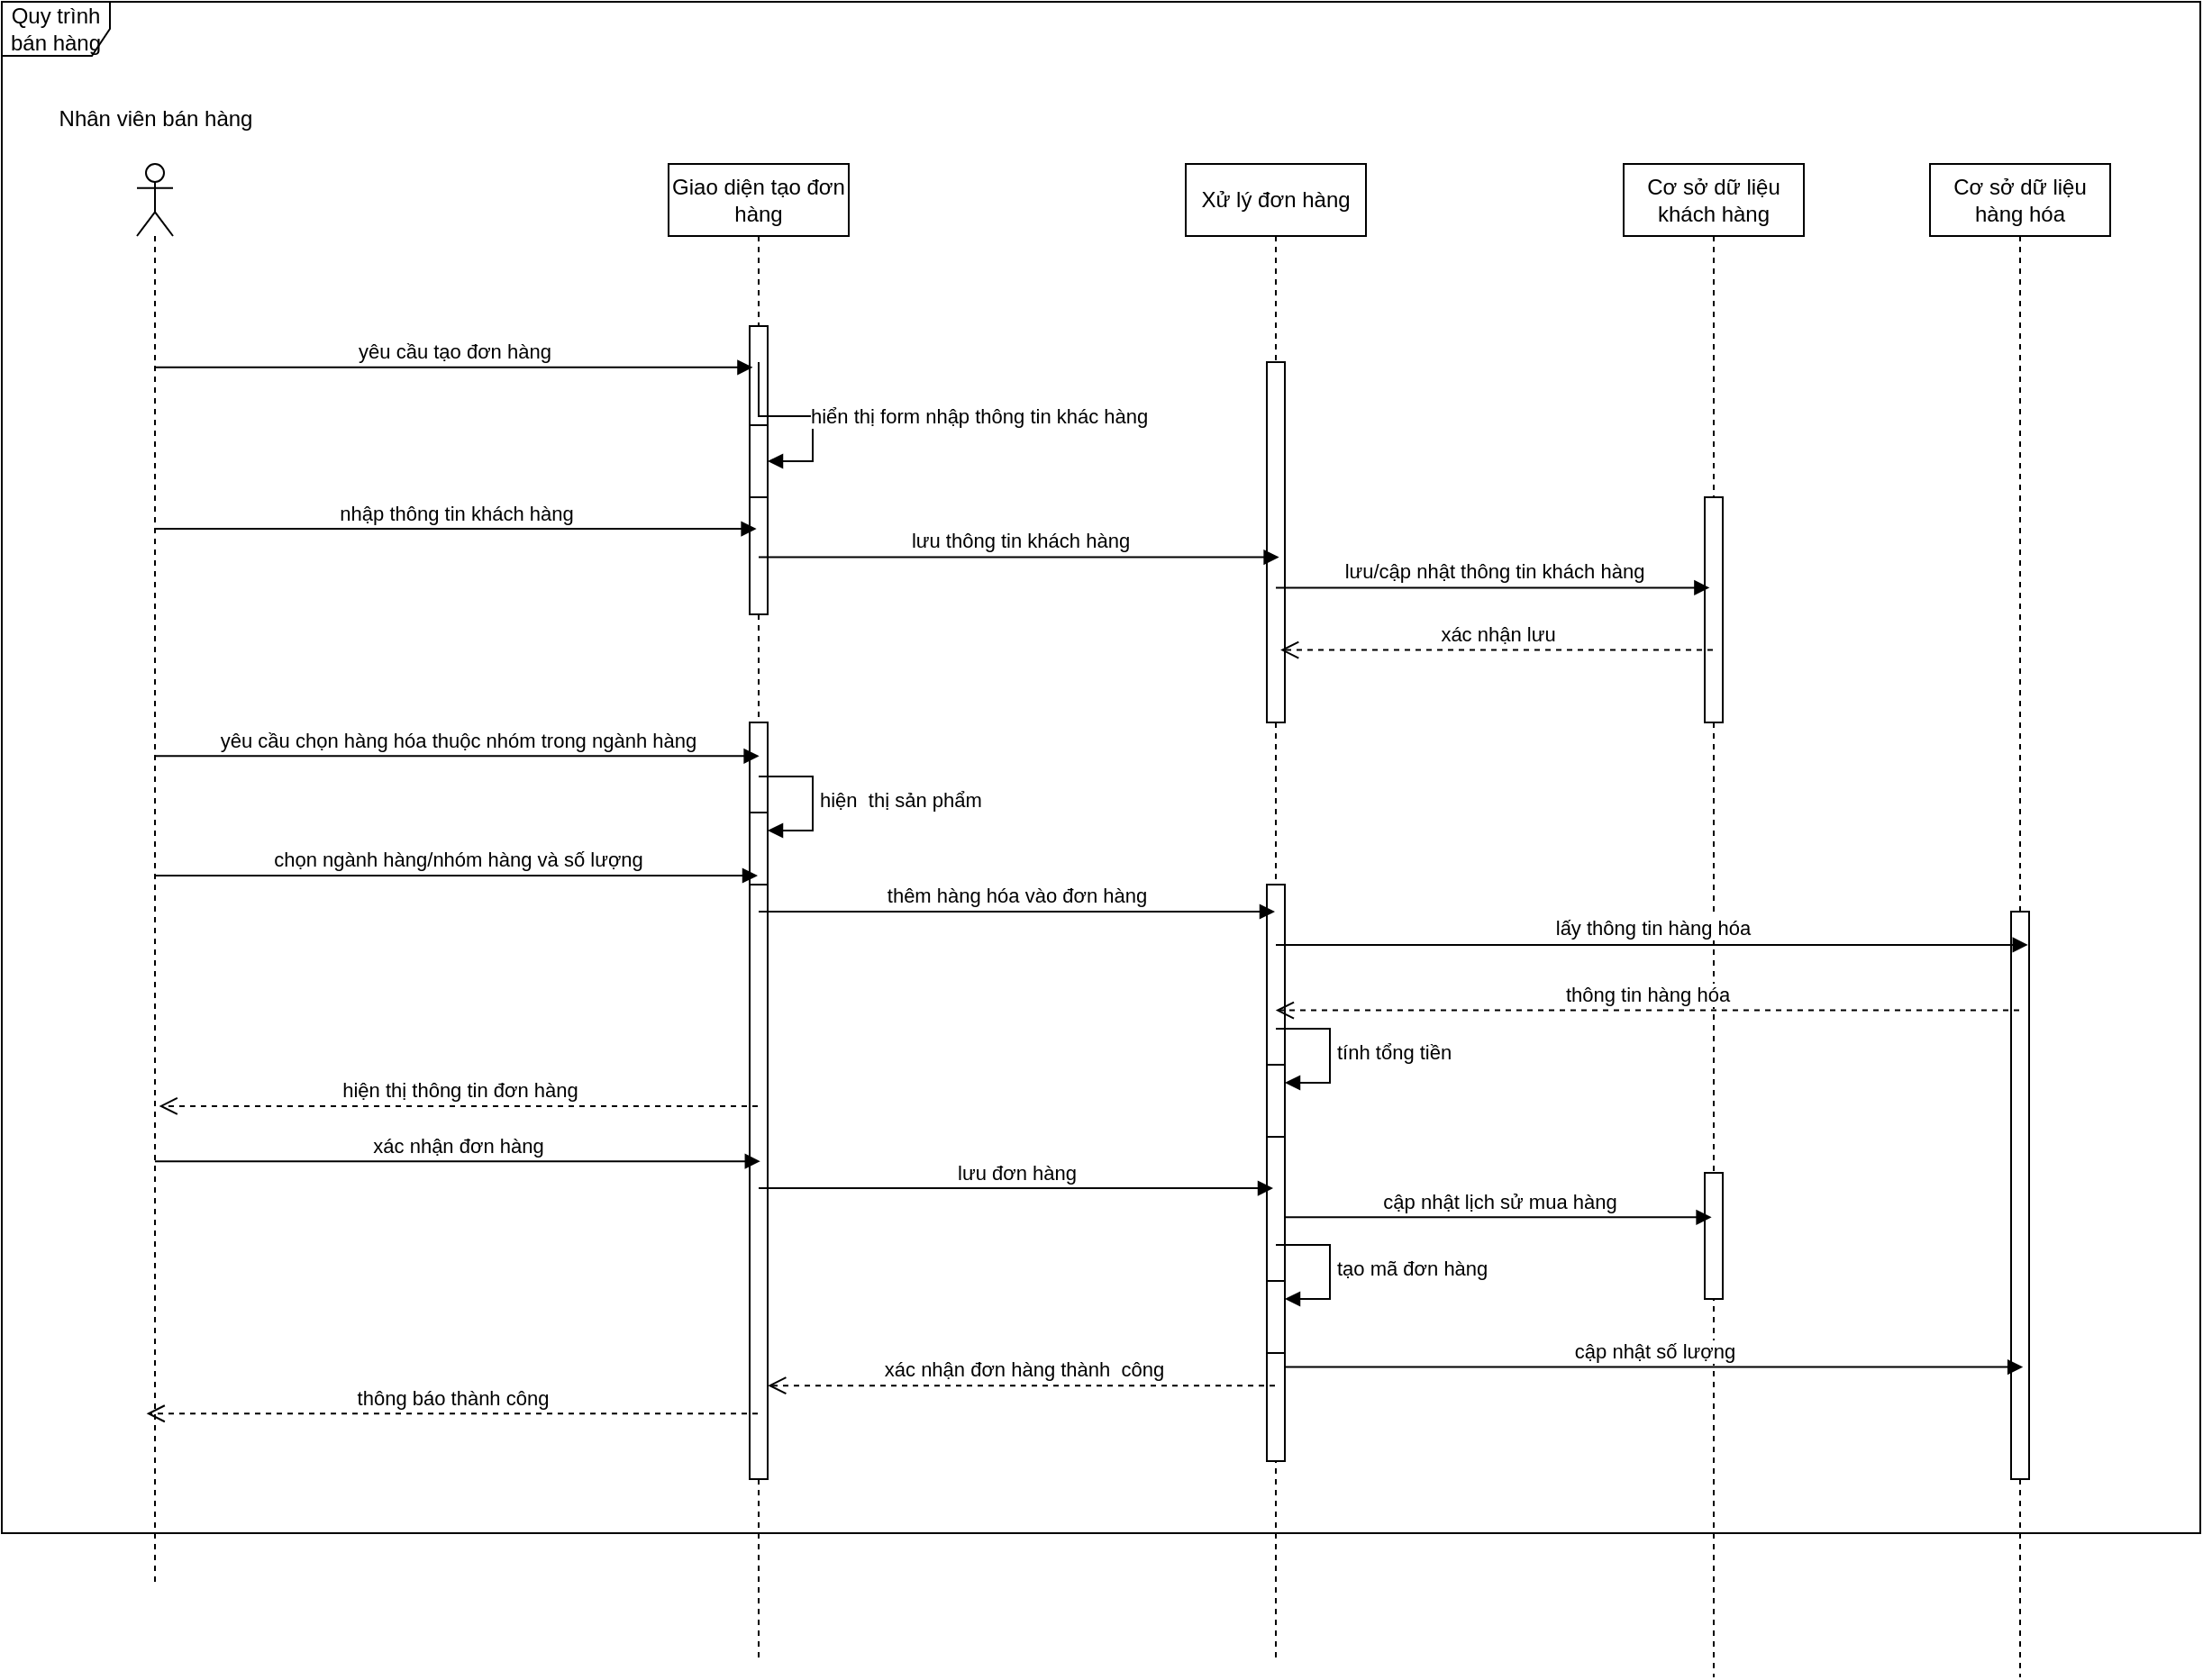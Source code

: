 <mxfile version="26.2.10">
  <diagram name="Page-1" id="MNgap9OzmF2XqjjjabuJ">
    <mxGraphModel dx="1328" dy="828" grid="1" gridSize="10" guides="1" tooltips="1" connect="1" arrows="1" fold="1" page="1" pageScale="1" pageWidth="1654" pageHeight="2336" math="0" shadow="0">
      <root>
        <mxCell id="0" />
        <mxCell id="1" parent="0" />
        <mxCell id="o7Av_bA0d3k9S3VA18wf-1" value="Quy trình bán hàng" style="shape=umlFrame;whiteSpace=wrap;html=1;pointerEvents=0;" parent="1" vertex="1">
          <mxGeometry x="170" y="90" width="1220" height="850" as="geometry" />
        </mxCell>
        <mxCell id="o7Av_bA0d3k9S3VA18wf-2" value="" style="shape=umlLifeline;perimeter=lifelinePerimeter;whiteSpace=wrap;html=1;container=1;dropTarget=0;collapsible=0;recursiveResize=0;outlineConnect=0;portConstraint=eastwest;newEdgeStyle={&quot;curved&quot;:0,&quot;rounded&quot;:0};participant=umlActor;size=40;" parent="1" vertex="1">
          <mxGeometry x="245" y="180" width="20" height="790" as="geometry" />
        </mxCell>
        <mxCell id="o7Av_bA0d3k9S3VA18wf-3" value="Nhân viên bán hàng" style="text;html=1;align=center;verticalAlign=middle;resizable=0;points=[];autosize=1;strokeColor=none;fillColor=none;" parent="1" vertex="1">
          <mxGeometry x="190" y="140" width="130" height="30" as="geometry" />
        </mxCell>
        <mxCell id="o7Av_bA0d3k9S3VA18wf-4" value="Giao diện tạo đơn hàng" style="shape=umlLifeline;perimeter=lifelinePerimeter;whiteSpace=wrap;html=1;container=1;dropTarget=0;collapsible=0;recursiveResize=0;outlineConnect=0;portConstraint=eastwest;newEdgeStyle={&quot;curved&quot;:0,&quot;rounded&quot;:0};" parent="1" vertex="1">
          <mxGeometry x="540" y="180" width="100" height="830" as="geometry" />
        </mxCell>
        <mxCell id="o7Av_bA0d3k9S3VA18wf-9" value="" style="html=1;points=[[0,0,0,0,5],[0,1,0,0,-5],[1,0,0,0,5],[1,1,0,0,-5]];perimeter=orthogonalPerimeter;outlineConnect=0;targetShapes=umlLifeline;portConstraint=eastwest;newEdgeStyle={&quot;curved&quot;:0,&quot;rounded&quot;:0};" parent="o7Av_bA0d3k9S3VA18wf-4" vertex="1">
          <mxGeometry x="45" y="90" width="10" height="160" as="geometry" />
        </mxCell>
        <mxCell id="thCw9RwuK_3OyBHuXXQf-40" value="" style="html=1;points=[[0,0,0,0,5],[0,1,0,0,-5],[1,0,0,0,5],[1,1,0,0,-5]];perimeter=orthogonalPerimeter;outlineConnect=0;targetShapes=umlLifeline;portConstraint=eastwest;newEdgeStyle={&quot;curved&quot;:0,&quot;rounded&quot;:0};" vertex="1" parent="o7Av_bA0d3k9S3VA18wf-4">
          <mxGeometry x="45" y="145" width="10" height="40" as="geometry" />
        </mxCell>
        <mxCell id="thCw9RwuK_3OyBHuXXQf-41" value="hiển thị form nhập thông tin khác hàng" style="html=1;align=left;spacingLeft=2;endArrow=block;rounded=0;edgeStyle=orthogonalEdgeStyle;curved=0;rounded=0;" edge="1" target="thCw9RwuK_3OyBHuXXQf-40" parent="o7Av_bA0d3k9S3VA18wf-4">
          <mxGeometry relative="1" as="geometry">
            <mxPoint x="50" y="110" as="sourcePoint" />
            <Array as="points">
              <mxPoint x="80" y="140" />
            </Array>
          </mxGeometry>
        </mxCell>
        <mxCell id="thCw9RwuK_3OyBHuXXQf-50" value="" style="html=1;points=[[0,0,0,0,5],[0,1,0,0,-5],[1,0,0,0,5],[1,1,0,0,-5]];perimeter=orthogonalPerimeter;outlineConnect=0;targetShapes=umlLifeline;portConstraint=eastwest;newEdgeStyle={&quot;curved&quot;:0,&quot;rounded&quot;:0};" vertex="1" parent="o7Av_bA0d3k9S3VA18wf-4">
          <mxGeometry x="45" y="310" width="10" height="420" as="geometry" />
        </mxCell>
        <mxCell id="thCw9RwuK_3OyBHuXXQf-51" value="" style="html=1;points=[[0,0,0,0,5],[0,1,0,0,-5],[1,0,0,0,5],[1,1,0,0,-5]];perimeter=orthogonalPerimeter;outlineConnect=0;targetShapes=umlLifeline;portConstraint=eastwest;newEdgeStyle={&quot;curved&quot;:0,&quot;rounded&quot;:0};" vertex="1" parent="o7Av_bA0d3k9S3VA18wf-4">
          <mxGeometry x="45" y="360" width="10" height="40" as="geometry" />
        </mxCell>
        <mxCell id="thCw9RwuK_3OyBHuXXQf-52" value="hiện&amp;nbsp; thị sản phẩm" style="html=1;align=left;spacingLeft=2;endArrow=block;rounded=0;edgeStyle=orthogonalEdgeStyle;curved=0;rounded=0;" edge="1" target="thCw9RwuK_3OyBHuXXQf-51" parent="o7Av_bA0d3k9S3VA18wf-4">
          <mxGeometry relative="1" as="geometry">
            <mxPoint x="50" y="340" as="sourcePoint" />
            <Array as="points">
              <mxPoint x="80" y="370" />
            </Array>
          </mxGeometry>
        </mxCell>
        <mxCell id="o7Av_bA0d3k9S3VA18wf-5" value="Xử lý đơn hàng" style="shape=umlLifeline;perimeter=lifelinePerimeter;whiteSpace=wrap;html=1;container=1;dropTarget=0;collapsible=0;recursiveResize=0;outlineConnect=0;portConstraint=eastwest;newEdgeStyle={&quot;curved&quot;:0,&quot;rounded&quot;:0};" parent="1" vertex="1">
          <mxGeometry x="827" y="180" width="100" height="830" as="geometry" />
        </mxCell>
        <mxCell id="o7Av_bA0d3k9S3VA18wf-10" value="" style="html=1;points=[[0,0,0,0,5],[0,1,0,0,-5],[1,0,0,0,5],[1,1,0,0,-5]];perimeter=orthogonalPerimeter;outlineConnect=0;targetShapes=umlLifeline;portConstraint=eastwest;newEdgeStyle={&quot;curved&quot;:0,&quot;rounded&quot;:0};" parent="o7Av_bA0d3k9S3VA18wf-5" vertex="1">
          <mxGeometry x="45" y="110" width="10" height="200" as="geometry" />
        </mxCell>
        <mxCell id="thCw9RwuK_3OyBHuXXQf-55" value="" style="html=1;points=[[0,0,0,0,5],[0,1,0,0,-5],[1,0,0,0,5],[1,1,0,0,-5]];perimeter=orthogonalPerimeter;outlineConnect=0;targetShapes=umlLifeline;portConstraint=eastwest;newEdgeStyle={&quot;curved&quot;:0,&quot;rounded&quot;:0};" vertex="1" parent="o7Av_bA0d3k9S3VA18wf-5">
          <mxGeometry x="45" y="400" width="10" height="320" as="geometry" />
        </mxCell>
        <mxCell id="thCw9RwuK_3OyBHuXXQf-65" value="" style="html=1;points=[[0,0,0,0,5],[0,1,0,0,-5],[1,0,0,0,5],[1,1,0,0,-5]];perimeter=orthogonalPerimeter;outlineConnect=0;targetShapes=umlLifeline;portConstraint=eastwest;newEdgeStyle={&quot;curved&quot;:0,&quot;rounded&quot;:0};" vertex="1" parent="o7Av_bA0d3k9S3VA18wf-5">
          <mxGeometry x="45" y="500" width="10" height="40" as="geometry" />
        </mxCell>
        <mxCell id="thCw9RwuK_3OyBHuXXQf-66" value="tính tổng tiền" style="html=1;align=left;spacingLeft=2;endArrow=block;rounded=0;edgeStyle=orthogonalEdgeStyle;curved=0;rounded=0;" edge="1" target="thCw9RwuK_3OyBHuXXQf-65" parent="o7Av_bA0d3k9S3VA18wf-5">
          <mxGeometry x="0.012" relative="1" as="geometry">
            <mxPoint x="50" y="480" as="sourcePoint" />
            <Array as="points">
              <mxPoint x="80" y="510" />
            </Array>
            <mxPoint as="offset" />
          </mxGeometry>
        </mxCell>
        <mxCell id="thCw9RwuK_3OyBHuXXQf-79" value="tạo mã đơn hàng" style="html=1;align=left;spacingLeft=2;endArrow=block;rounded=0;edgeStyle=orthogonalEdgeStyle;curved=0;rounded=0;" edge="1" target="thCw9RwuK_3OyBHuXXQf-78" parent="o7Av_bA0d3k9S3VA18wf-5">
          <mxGeometry relative="1" as="geometry">
            <mxPoint x="50" y="600" as="sourcePoint" />
            <Array as="points">
              <mxPoint x="80" y="630" />
            </Array>
          </mxGeometry>
        </mxCell>
        <mxCell id="thCw9RwuK_3OyBHuXXQf-78" value="" style="html=1;points=[[0,0,0,0,5],[0,1,0,0,-5],[1,0,0,0,5],[1,1,0,0,-5]];perimeter=orthogonalPerimeter;outlineConnect=0;targetShapes=umlLifeline;portConstraint=eastwest;newEdgeStyle={&quot;curved&quot;:0,&quot;rounded&quot;:0};" vertex="1" parent="o7Av_bA0d3k9S3VA18wf-5">
          <mxGeometry x="45" y="620" width="10" height="40" as="geometry" />
        </mxCell>
        <mxCell id="o7Av_bA0d3k9S3VA18wf-6" value="Cơ sở dữ liệu khách hàng" style="shape=umlLifeline;perimeter=lifelinePerimeter;whiteSpace=wrap;html=1;container=1;dropTarget=0;collapsible=0;recursiveResize=0;outlineConnect=0;portConstraint=eastwest;newEdgeStyle={&quot;curved&quot;:0,&quot;rounded&quot;:0};" parent="1" vertex="1">
          <mxGeometry x="1070" y="180" width="100" height="840" as="geometry" />
        </mxCell>
        <mxCell id="thCw9RwuK_3OyBHuXXQf-47" value="" style="html=1;points=[[0,0,0,0,5],[0,1,0,0,-5],[1,0,0,0,5],[1,1,0,0,-5]];perimeter=orthogonalPerimeter;outlineConnect=0;targetShapes=umlLifeline;portConstraint=eastwest;newEdgeStyle={&quot;curved&quot;:0,&quot;rounded&quot;:0};" vertex="1" parent="o7Av_bA0d3k9S3VA18wf-6">
          <mxGeometry x="45" y="185" width="10" height="125" as="geometry" />
        </mxCell>
        <mxCell id="thCw9RwuK_3OyBHuXXQf-76" value="" style="html=1;points=[[0,0,0,0,5],[0,1,0,0,-5],[1,0,0,0,5],[1,1,0,0,-5]];perimeter=orthogonalPerimeter;outlineConnect=0;targetShapes=umlLifeline;portConstraint=eastwest;newEdgeStyle={&quot;curved&quot;:0,&quot;rounded&quot;:0};" vertex="1" parent="o7Av_bA0d3k9S3VA18wf-6">
          <mxGeometry x="45" y="560" width="10" height="70" as="geometry" />
        </mxCell>
        <mxCell id="o7Av_bA0d3k9S3VA18wf-8" value="Cơ sở dữ liệu hàng hóa" style="shape=umlLifeline;perimeter=lifelinePerimeter;whiteSpace=wrap;html=1;container=1;dropTarget=0;collapsible=0;recursiveResize=0;outlineConnect=0;portConstraint=eastwest;newEdgeStyle={&quot;curved&quot;:0,&quot;rounded&quot;:0};" parent="1" vertex="1">
          <mxGeometry x="1240" y="180" width="100" height="840" as="geometry" />
        </mxCell>
        <mxCell id="thCw9RwuK_3OyBHuXXQf-60" value="" style="html=1;points=[[0,0,0,0,5],[0,1,0,0,-5],[1,0,0,0,5],[1,1,0,0,-5]];perimeter=orthogonalPerimeter;outlineConnect=0;targetShapes=umlLifeline;portConstraint=eastwest;newEdgeStyle={&quot;curved&quot;:0,&quot;rounded&quot;:0};" vertex="1" parent="o7Av_bA0d3k9S3VA18wf-8">
          <mxGeometry x="45" y="415" width="10" height="315" as="geometry" />
        </mxCell>
        <mxCell id="o7Av_bA0d3k9S3VA18wf-24" value="yêu cầu tạo đơn hàng" style="html=1;verticalAlign=bottom;endArrow=block;curved=0;rounded=0;entryX=0.172;entryY=0.143;entryDx=0;entryDy=0;entryPerimeter=0;" parent="1" source="o7Av_bA0d3k9S3VA18wf-2" target="o7Av_bA0d3k9S3VA18wf-9" edge="1">
          <mxGeometry width="80" relative="1" as="geometry">
            <mxPoint x="800" y="320" as="sourcePoint" />
            <mxPoint x="1036" y="320" as="targetPoint" />
          </mxGeometry>
        </mxCell>
        <mxCell id="thCw9RwuK_3OyBHuXXQf-44" value="nhập thông tin khách hàng" style="html=1;verticalAlign=bottom;endArrow=block;curved=0;rounded=0;entryX=0.488;entryY=0.244;entryDx=0;entryDy=0;entryPerimeter=0;" edge="1" parent="1" source="o7Av_bA0d3k9S3VA18wf-2" target="o7Av_bA0d3k9S3VA18wf-4">
          <mxGeometry width="80" relative="1" as="geometry">
            <mxPoint x="600" y="420" as="sourcePoint" />
            <mxPoint x="680" y="420" as="targetPoint" />
          </mxGeometry>
        </mxCell>
        <mxCell id="thCw9RwuK_3OyBHuXXQf-46" value="lưu thông tin khách hàng" style="html=1;verticalAlign=bottom;endArrow=block;curved=0;rounded=0;entryX=0.518;entryY=0.263;entryDx=0;entryDy=0;entryPerimeter=0;" edge="1" parent="1" source="o7Av_bA0d3k9S3VA18wf-4" target="o7Av_bA0d3k9S3VA18wf-5">
          <mxGeometry width="80" relative="1" as="geometry">
            <mxPoint x="600" y="420" as="sourcePoint" />
            <mxPoint x="680" y="420" as="targetPoint" />
          </mxGeometry>
        </mxCell>
        <mxCell id="thCw9RwuK_3OyBHuXXQf-48" value="lưu/cập nhật thông tin khách hàng" style="html=1;verticalAlign=bottom;endArrow=block;curved=0;rounded=0;entryX=0.477;entryY=0.28;entryDx=0;entryDy=0;entryPerimeter=0;" edge="1" parent="1" source="o7Av_bA0d3k9S3VA18wf-5" target="o7Av_bA0d3k9S3VA18wf-6">
          <mxGeometry x="0.004" width="80" relative="1" as="geometry">
            <mxPoint x="770" y="420" as="sourcePoint" />
            <mxPoint x="850" y="420" as="targetPoint" />
            <mxPoint as="offset" />
          </mxGeometry>
        </mxCell>
        <mxCell id="thCw9RwuK_3OyBHuXXQf-49" value="xác nhận lưu" style="html=1;verticalAlign=bottom;endArrow=open;dashed=1;endSize=8;curved=0;rounded=0;entryX=0.755;entryY=0.799;entryDx=0;entryDy=0;entryPerimeter=0;" edge="1" parent="1" source="o7Av_bA0d3k9S3VA18wf-6" target="o7Av_bA0d3k9S3VA18wf-10">
          <mxGeometry relative="1" as="geometry">
            <mxPoint x="850" y="420" as="sourcePoint" />
            <mxPoint x="770" y="420" as="targetPoint" />
          </mxGeometry>
        </mxCell>
        <mxCell id="thCw9RwuK_3OyBHuXXQf-53" value="yêu cầu chọn hàng hóa thuộc nhóm trong ngành hàng" style="html=1;verticalAlign=bottom;endArrow=block;curved=0;rounded=0;entryX=0.503;entryY=0.396;entryDx=0;entryDy=0;entryPerimeter=0;" edge="1" parent="1" source="o7Av_bA0d3k9S3VA18wf-2" target="o7Av_bA0d3k9S3VA18wf-4">
          <mxGeometry width="80" relative="1" as="geometry">
            <mxPoint x="680" y="550" as="sourcePoint" />
            <mxPoint x="760" y="550" as="targetPoint" />
          </mxGeometry>
        </mxCell>
        <mxCell id="thCw9RwuK_3OyBHuXXQf-54" value="chọn ngành hàng/nhóm hàng và số lượng" style="html=1;verticalAlign=bottom;endArrow=block;curved=0;rounded=0;" edge="1" parent="1" source="o7Av_bA0d3k9S3VA18wf-2" target="o7Av_bA0d3k9S3VA18wf-4">
          <mxGeometry x="0.004" width="80" relative="1" as="geometry">
            <mxPoint x="670" y="540" as="sourcePoint" />
            <mxPoint x="750" y="540" as="targetPoint" />
            <mxPoint as="offset" />
          </mxGeometry>
        </mxCell>
        <mxCell id="thCw9RwuK_3OyBHuXXQf-56" value="thêm hàng hóa vào đơn hàng" style="html=1;verticalAlign=bottom;endArrow=block;curved=0;rounded=0;" edge="1" parent="1" source="o7Av_bA0d3k9S3VA18wf-4" target="o7Av_bA0d3k9S3VA18wf-5">
          <mxGeometry x="-0.002" width="80" relative="1" as="geometry">
            <mxPoint x="670" y="540" as="sourcePoint" />
            <mxPoint x="750" y="540" as="targetPoint" />
            <mxPoint as="offset" />
          </mxGeometry>
        </mxCell>
        <mxCell id="thCw9RwuK_3OyBHuXXQf-62" value="lấy thông tin hàng hóa" style="html=1;verticalAlign=bottom;endArrow=block;curved=0;rounded=0;entryX=0.544;entryY=0.516;entryDx=0;entryDy=0;entryPerimeter=0;" edge="1" parent="1" source="o7Av_bA0d3k9S3VA18wf-5" target="o7Av_bA0d3k9S3VA18wf-8">
          <mxGeometry width="80" relative="1" as="geometry">
            <mxPoint x="910" y="540" as="sourcePoint" />
            <mxPoint x="990" y="540" as="targetPoint" />
          </mxGeometry>
        </mxCell>
        <mxCell id="thCw9RwuK_3OyBHuXXQf-64" value="thông tin hàng hóa" style="html=1;verticalAlign=bottom;endArrow=open;dashed=1;endSize=8;curved=0;rounded=0;entryX=0.499;entryY=0.566;entryDx=0;entryDy=0;entryPerimeter=0;" edge="1" parent="1" source="o7Av_bA0d3k9S3VA18wf-8" target="o7Av_bA0d3k9S3VA18wf-5">
          <mxGeometry relative="1" as="geometry">
            <mxPoint x="1030" y="740" as="sourcePoint" />
            <mxPoint x="619" y="740" as="targetPoint" />
          </mxGeometry>
        </mxCell>
        <mxCell id="thCw9RwuK_3OyBHuXXQf-71" value="hiện thị thông tin đơn hàng" style="html=1;verticalAlign=bottom;endArrow=open;dashed=1;endSize=8;curved=0;rounded=0;entryX=0.615;entryY=0.662;entryDx=0;entryDy=0;entryPerimeter=0;" edge="1" parent="1" source="o7Av_bA0d3k9S3VA18wf-4" target="o7Av_bA0d3k9S3VA18wf-2">
          <mxGeometry relative="1" as="geometry">
            <mxPoint x="720" y="830" as="sourcePoint" />
            <mxPoint x="100" y="830" as="targetPoint" />
          </mxGeometry>
        </mxCell>
        <mxCell id="thCw9RwuK_3OyBHuXXQf-72" value="xác nhận đơn hàng" style="html=1;verticalAlign=bottom;endArrow=block;curved=0;rounded=0;entryX=0.509;entryY=0.667;entryDx=0;entryDy=0;entryPerimeter=0;" edge="1" parent="1" source="o7Av_bA0d3k9S3VA18wf-2" target="o7Av_bA0d3k9S3VA18wf-4">
          <mxGeometry width="80" relative="1" as="geometry">
            <mxPoint x="520" y="710" as="sourcePoint" />
            <mxPoint x="600" y="710" as="targetPoint" />
          </mxGeometry>
        </mxCell>
        <mxCell id="thCw9RwuK_3OyBHuXXQf-75" value="lưu đơn hàng" style="html=1;verticalAlign=bottom;endArrow=block;curved=0;rounded=0;entryX=0.485;entryY=0.685;entryDx=0;entryDy=0;entryPerimeter=0;" edge="1" parent="1" source="o7Av_bA0d3k9S3VA18wf-4" target="o7Av_bA0d3k9S3VA18wf-5">
          <mxGeometry x="0.001" width="80" relative="1" as="geometry">
            <mxPoint x="970" y="770" as="sourcePoint" />
            <mxPoint x="1262" y="770" as="targetPoint" />
            <mxPoint as="offset" />
          </mxGeometry>
        </mxCell>
        <mxCell id="thCw9RwuK_3OyBHuXXQf-77" value="cập nhật lịch sử mua hàng" style="html=1;verticalAlign=bottom;endArrow=block;curved=0;rounded=0;entryX=0.488;entryY=0.696;entryDx=0;entryDy=0;entryPerimeter=0;" edge="1" parent="1" source="thCw9RwuK_3OyBHuXXQf-55" target="o7Av_bA0d3k9S3VA18wf-6">
          <mxGeometry x="0.001" width="80" relative="1" as="geometry">
            <mxPoint x="880" y="740" as="sourcePoint" />
            <mxPoint x="960" y="740" as="targetPoint" />
            <mxPoint as="offset" />
          </mxGeometry>
        </mxCell>
        <mxCell id="thCw9RwuK_3OyBHuXXQf-81" value="cập nhật số lượng" style="html=1;verticalAlign=bottom;endArrow=block;curved=0;rounded=0;entryX=0.516;entryY=0.795;entryDx=0;entryDy=0;entryPerimeter=0;" edge="1" parent="1" source="thCw9RwuK_3OyBHuXXQf-55" target="o7Av_bA0d3k9S3VA18wf-8">
          <mxGeometry width="80" relative="1" as="geometry">
            <mxPoint x="880" y="740" as="sourcePoint" />
            <mxPoint x="960" y="740" as="targetPoint" />
          </mxGeometry>
        </mxCell>
        <mxCell id="thCw9RwuK_3OyBHuXXQf-82" value="xác nhận đơn hàng thành&amp;nbsp; công" style="html=1;verticalAlign=bottom;endArrow=open;dashed=1;endSize=8;curved=0;rounded=0;entryX=0.551;entryY=0.817;entryDx=0;entryDy=0;entryPerimeter=0;" edge="1" parent="1" source="o7Av_bA0d3k9S3VA18wf-5" target="o7Av_bA0d3k9S3VA18wf-4">
          <mxGeometry x="-0.005" relative="1" as="geometry">
            <mxPoint x="800" y="810" as="sourcePoint" />
            <mxPoint x="720" y="810" as="targetPoint" />
            <mxPoint as="offset" />
          </mxGeometry>
        </mxCell>
        <mxCell id="thCw9RwuK_3OyBHuXXQf-83" value="thông báo thành công" style="html=1;verticalAlign=bottom;endArrow=open;dashed=1;endSize=8;curved=0;rounded=0;entryX=0.266;entryY=0.878;entryDx=0;entryDy=0;entryPerimeter=0;" edge="1" parent="1" source="o7Av_bA0d3k9S3VA18wf-4" target="o7Av_bA0d3k9S3VA18wf-2">
          <mxGeometry relative="1" as="geometry">
            <mxPoint x="660" y="810" as="sourcePoint" />
            <mxPoint x="580" y="810" as="targetPoint" />
          </mxGeometry>
        </mxCell>
      </root>
    </mxGraphModel>
  </diagram>
</mxfile>
